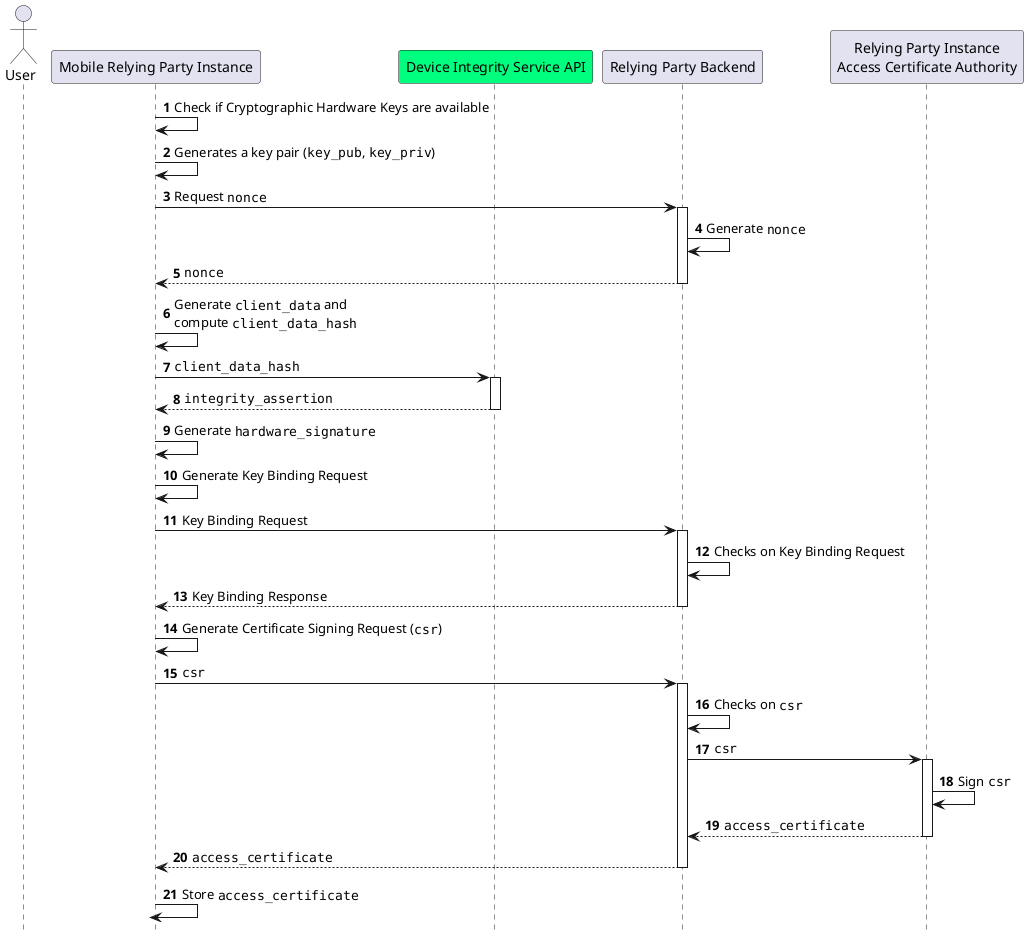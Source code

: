 @startuml Mobile Relying Party Instance Access Certificate Issuance
autonumber
hide footbox

'Participants
actor "User" as user
participant "Mobile Relying Party Instance" as app 
participant "Device Integrity Service API" as aats #springgreen
participant "Relying Party Backend" as bck
participant "Relying Party Instance\nAccess Certificate Authority" as ca

'START CERTIFICATE
app->app: Check if Cryptographic Hardware Keys are available

app->app: Generates a key pair (""key_pub"", ""key_priv"")

app->bck: Request ""nonce""
activate bck
bck->bck: Generate ""nonce""
bck-->app: ""nonce""
deactivate bck

app->app: Generate ""client_data"" and\ncompute ""client_data_hash""

app->aats: ""client_data_hash""
activate aats

aats-->app: ""integrity_assertion""
deactivate aats

app->app: Generate ""hardware_signature""

app->app: Generate Key Binding Request

app->bck: Key Binding Request

activate bck
bck->bck: Checks on Key Binding Request

bck-->app: Key Binding Response
deactivate bck

app->app: Generate Certificate Signing Request (""csr"")

app->bck: ""csr""
activate bck

bck->bck: Checks on ""csr""

bck->ca: ""csr""
activate ca

ca->ca: Sign ""csr""

ca-->bck: ""access_certificate""
deactivate ca

bck-->app: ""access_certificate""
deactivate bck

app->app: Store ""access_certificate""
deactivate app
@enduml